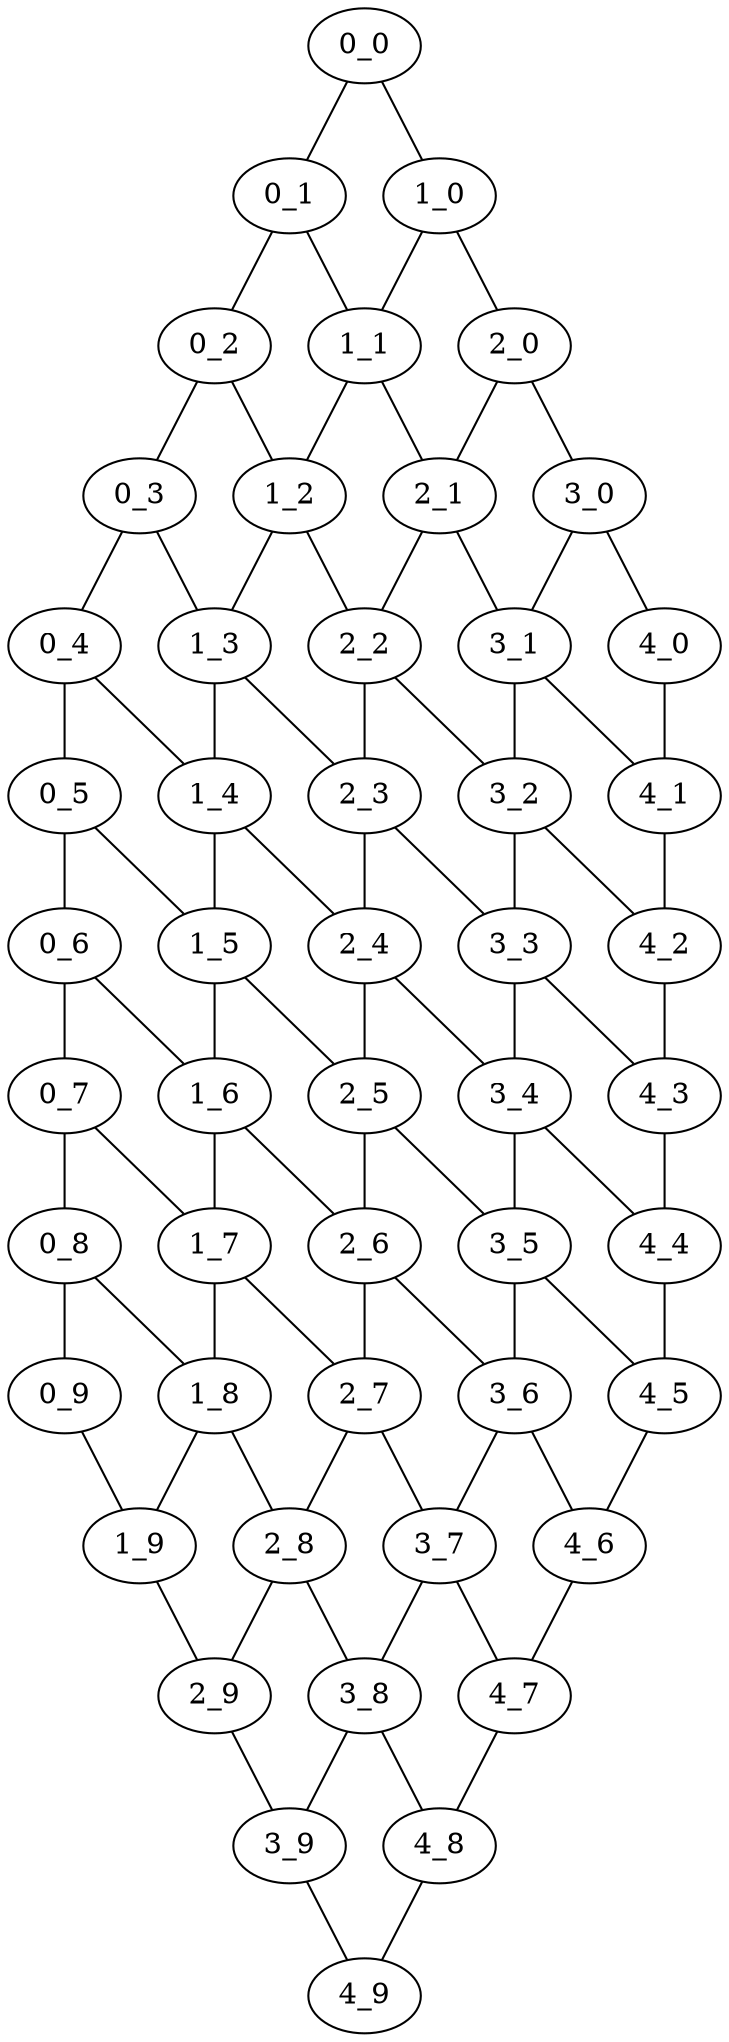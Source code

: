 graph G {
    "0_0";
    "0_1";
    "0_2";
    "0_3";
    "0_4";
    "0_5";
    "0_6";
    "0_7";
    "0_8";
    "0_9";
    "1_0";
    "1_1";
    "1_2";
    "1_3";
    "1_4";
    "1_5";
    "1_6";
    "1_7";
    "1_8";
    "1_9";
    "2_0";
    "2_1";
    "2_2";
    "2_3";
    "2_4";
    "2_5";
    "2_6";
    "2_7";
    "2_8";
    "2_9";
    "3_0";
    "3_1";
    "3_2";
    "3_3";
    "3_4";
    "3_5";
    "3_6";
    "3_7";
    "3_8";
    "3_9";
    "4_0";
    "4_1";
    "4_2";
    "4_3";
    "4_4";
    "4_5";
    "4_6";
    "4_7";
    "4_8";
    "4_9";
    "0_0" -- "0_1";
    "0_1" -- "0_2";
    "0_2" -- "0_3";
    "0_3" -- "0_4";
    "0_4" -- "0_5";
    "0_5" -- "0_6";
    "0_6" -- "0_7";
    "0_7" -- "0_8";
    "0_8" -- "0_9";
    "1_0" -- "1_1";
    "1_1" -- "1_2";
    "1_2" -- "1_3";
    "1_3" -- "1_4";
    "1_4" -- "1_5";
    "1_5" -- "1_6";
    "1_6" -- "1_7";
    "1_7" -- "1_8";
    "1_8" -- "1_9";
    "2_0" -- "2_1";
    "2_1" -- "2_2";
    "2_2" -- "2_3";
    "2_3" -- "2_4";
    "2_4" -- "2_5";
    "2_5" -- "2_6";
    "2_6" -- "2_7";
    "2_7" -- "2_8";
    "2_8" -- "2_9";
    "3_0" -- "3_1";
    "3_1" -- "3_2";
    "3_2" -- "3_3";
    "3_3" -- "3_4";
    "3_4" -- "3_5";
    "3_5" -- "3_6";
    "3_6" -- "3_7";
    "3_7" -- "3_8";
    "3_8" -- "3_9";
    "4_0" -- "4_1";
    "4_1" -- "4_2";
    "4_2" -- "4_3";
    "4_3" -- "4_4";
    "4_4" -- "4_5";
    "4_5" -- "4_6";
    "4_6" -- "4_7";
    "4_7" -- "4_8";
    "4_8" -- "4_9";
    "0_0" -- "1_0";
    "1_0" -- "2_0";
    "2_0" -- "3_0";
    "3_0" -- "4_0";
    "0_1" -- "1_1";
    "1_1" -- "2_1";
    "2_1" -- "3_1";
    "3_1" -- "4_1";
    "0_2" -- "1_2";
    "1_2" -- "2_2";
    "2_2" -- "3_2";
    "3_2" -- "4_2";
    "0_3" -- "1_3";
    "1_3" -- "2_3";
    "2_3" -- "3_3";
    "3_3" -- "4_3";
    "0_4" -- "1_4";
    "1_4" -- "2_4";
    "2_4" -- "3_4";
    "3_4" -- "4_4";
    "0_5" -- "1_5";
    "1_5" -- "2_5";
    "2_5" -- "3_5";
    "3_5" -- "4_5";
    "0_6" -- "1_6";
    "1_6" -- "2_6";
    "2_6" -- "3_6";
    "3_6" -- "4_6";
    "0_7" -- "1_7";
    "1_7" -- "2_7";
    "2_7" -- "3_7";
    "3_7" -- "4_7";
    "0_8" -- "1_8";
    "1_8" -- "2_8";
    "2_8" -- "3_8";
    "3_8" -- "4_8";
    "0_9" -- "1_9";
    "1_9" -- "2_9";
    "2_9" -- "3_9";
    "3_9" -- "4_9";
}